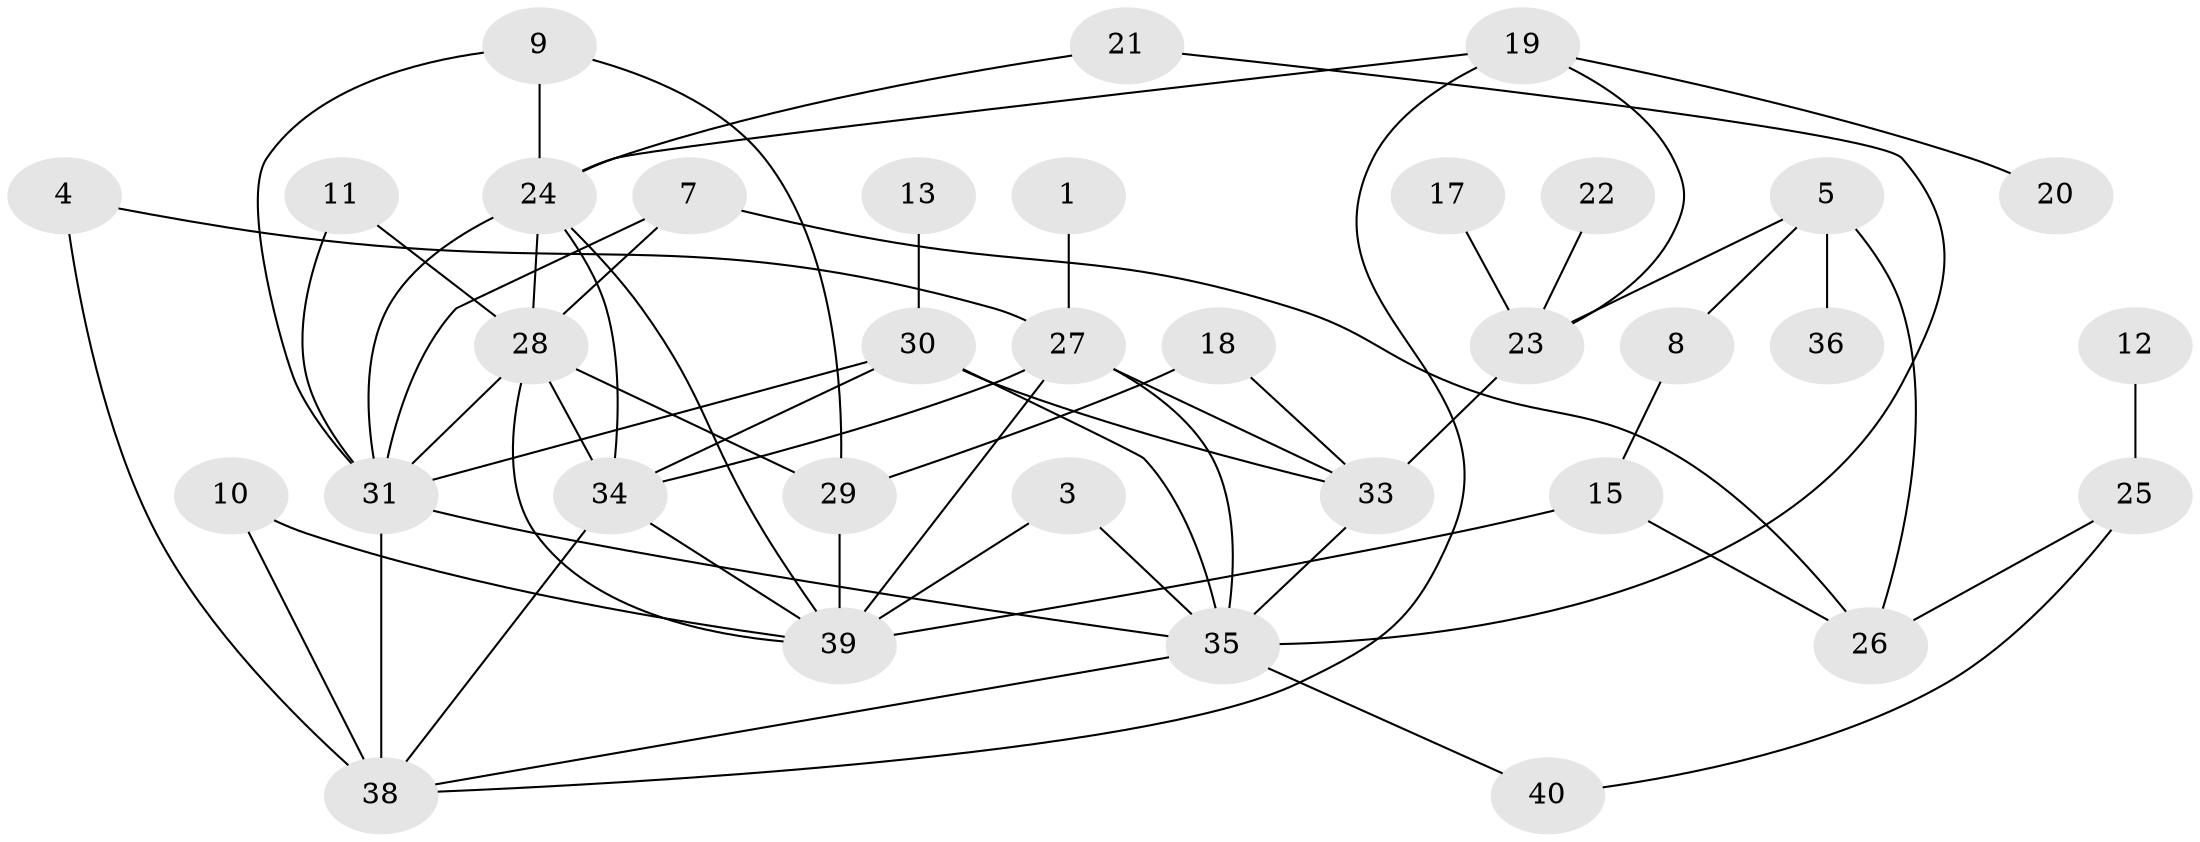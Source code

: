 // original degree distribution, {5: 0.11392405063291139, 1: 0.17721518987341772, 0: 0.06329113924050633, 3: 0.21518987341772153, 2: 0.25316455696202533, 4: 0.13924050632911392, 6: 0.0379746835443038}
// Generated by graph-tools (version 1.1) at 2025/25/03/09/25 03:25:19]
// undirected, 34 vertices, 61 edges
graph export_dot {
graph [start="1"]
  node [color=gray90,style=filled];
  1;
  3;
  4;
  5;
  7;
  8;
  9;
  10;
  11;
  12;
  13;
  15;
  17;
  18;
  19;
  20;
  21;
  22;
  23;
  24;
  25;
  26;
  27;
  28;
  29;
  30;
  31;
  33;
  34;
  35;
  36;
  38;
  39;
  40;
  1 -- 27 [weight=1.0];
  3 -- 35 [weight=1.0];
  3 -- 39 [weight=2.0];
  4 -- 27 [weight=1.0];
  4 -- 38 [weight=1.0];
  5 -- 8 [weight=1.0];
  5 -- 23 [weight=1.0];
  5 -- 26 [weight=1.0];
  5 -- 36 [weight=1.0];
  7 -- 26 [weight=1.0];
  7 -- 28 [weight=1.0];
  7 -- 31 [weight=1.0];
  8 -- 15 [weight=1.0];
  9 -- 24 [weight=1.0];
  9 -- 29 [weight=1.0];
  9 -- 31 [weight=1.0];
  10 -- 38 [weight=1.0];
  10 -- 39 [weight=2.0];
  11 -- 28 [weight=1.0];
  11 -- 31 [weight=1.0];
  12 -- 25 [weight=1.0];
  13 -- 30 [weight=1.0];
  15 -- 26 [weight=1.0];
  15 -- 39 [weight=1.0];
  17 -- 23 [weight=1.0];
  18 -- 29 [weight=1.0];
  18 -- 33 [weight=1.0];
  19 -- 20 [weight=1.0];
  19 -- 23 [weight=1.0];
  19 -- 24 [weight=1.0];
  19 -- 38 [weight=1.0];
  21 -- 24 [weight=1.0];
  21 -- 35 [weight=1.0];
  22 -- 23 [weight=1.0];
  23 -- 33 [weight=1.0];
  24 -- 28 [weight=1.0];
  24 -- 31 [weight=1.0];
  24 -- 34 [weight=1.0];
  24 -- 39 [weight=1.0];
  25 -- 26 [weight=1.0];
  25 -- 40 [weight=1.0];
  27 -- 33 [weight=1.0];
  27 -- 34 [weight=1.0];
  27 -- 35 [weight=1.0];
  27 -- 39 [weight=2.0];
  28 -- 29 [weight=1.0];
  28 -- 31 [weight=2.0];
  28 -- 34 [weight=1.0];
  28 -- 39 [weight=1.0];
  29 -- 39 [weight=1.0];
  30 -- 31 [weight=1.0];
  30 -- 33 [weight=1.0];
  30 -- 34 [weight=1.0];
  30 -- 35 [weight=1.0];
  31 -- 35 [weight=1.0];
  31 -- 38 [weight=3.0];
  33 -- 35 [weight=1.0];
  34 -- 38 [weight=1.0];
  34 -- 39 [weight=1.0];
  35 -- 38 [weight=1.0];
  35 -- 40 [weight=1.0];
}
